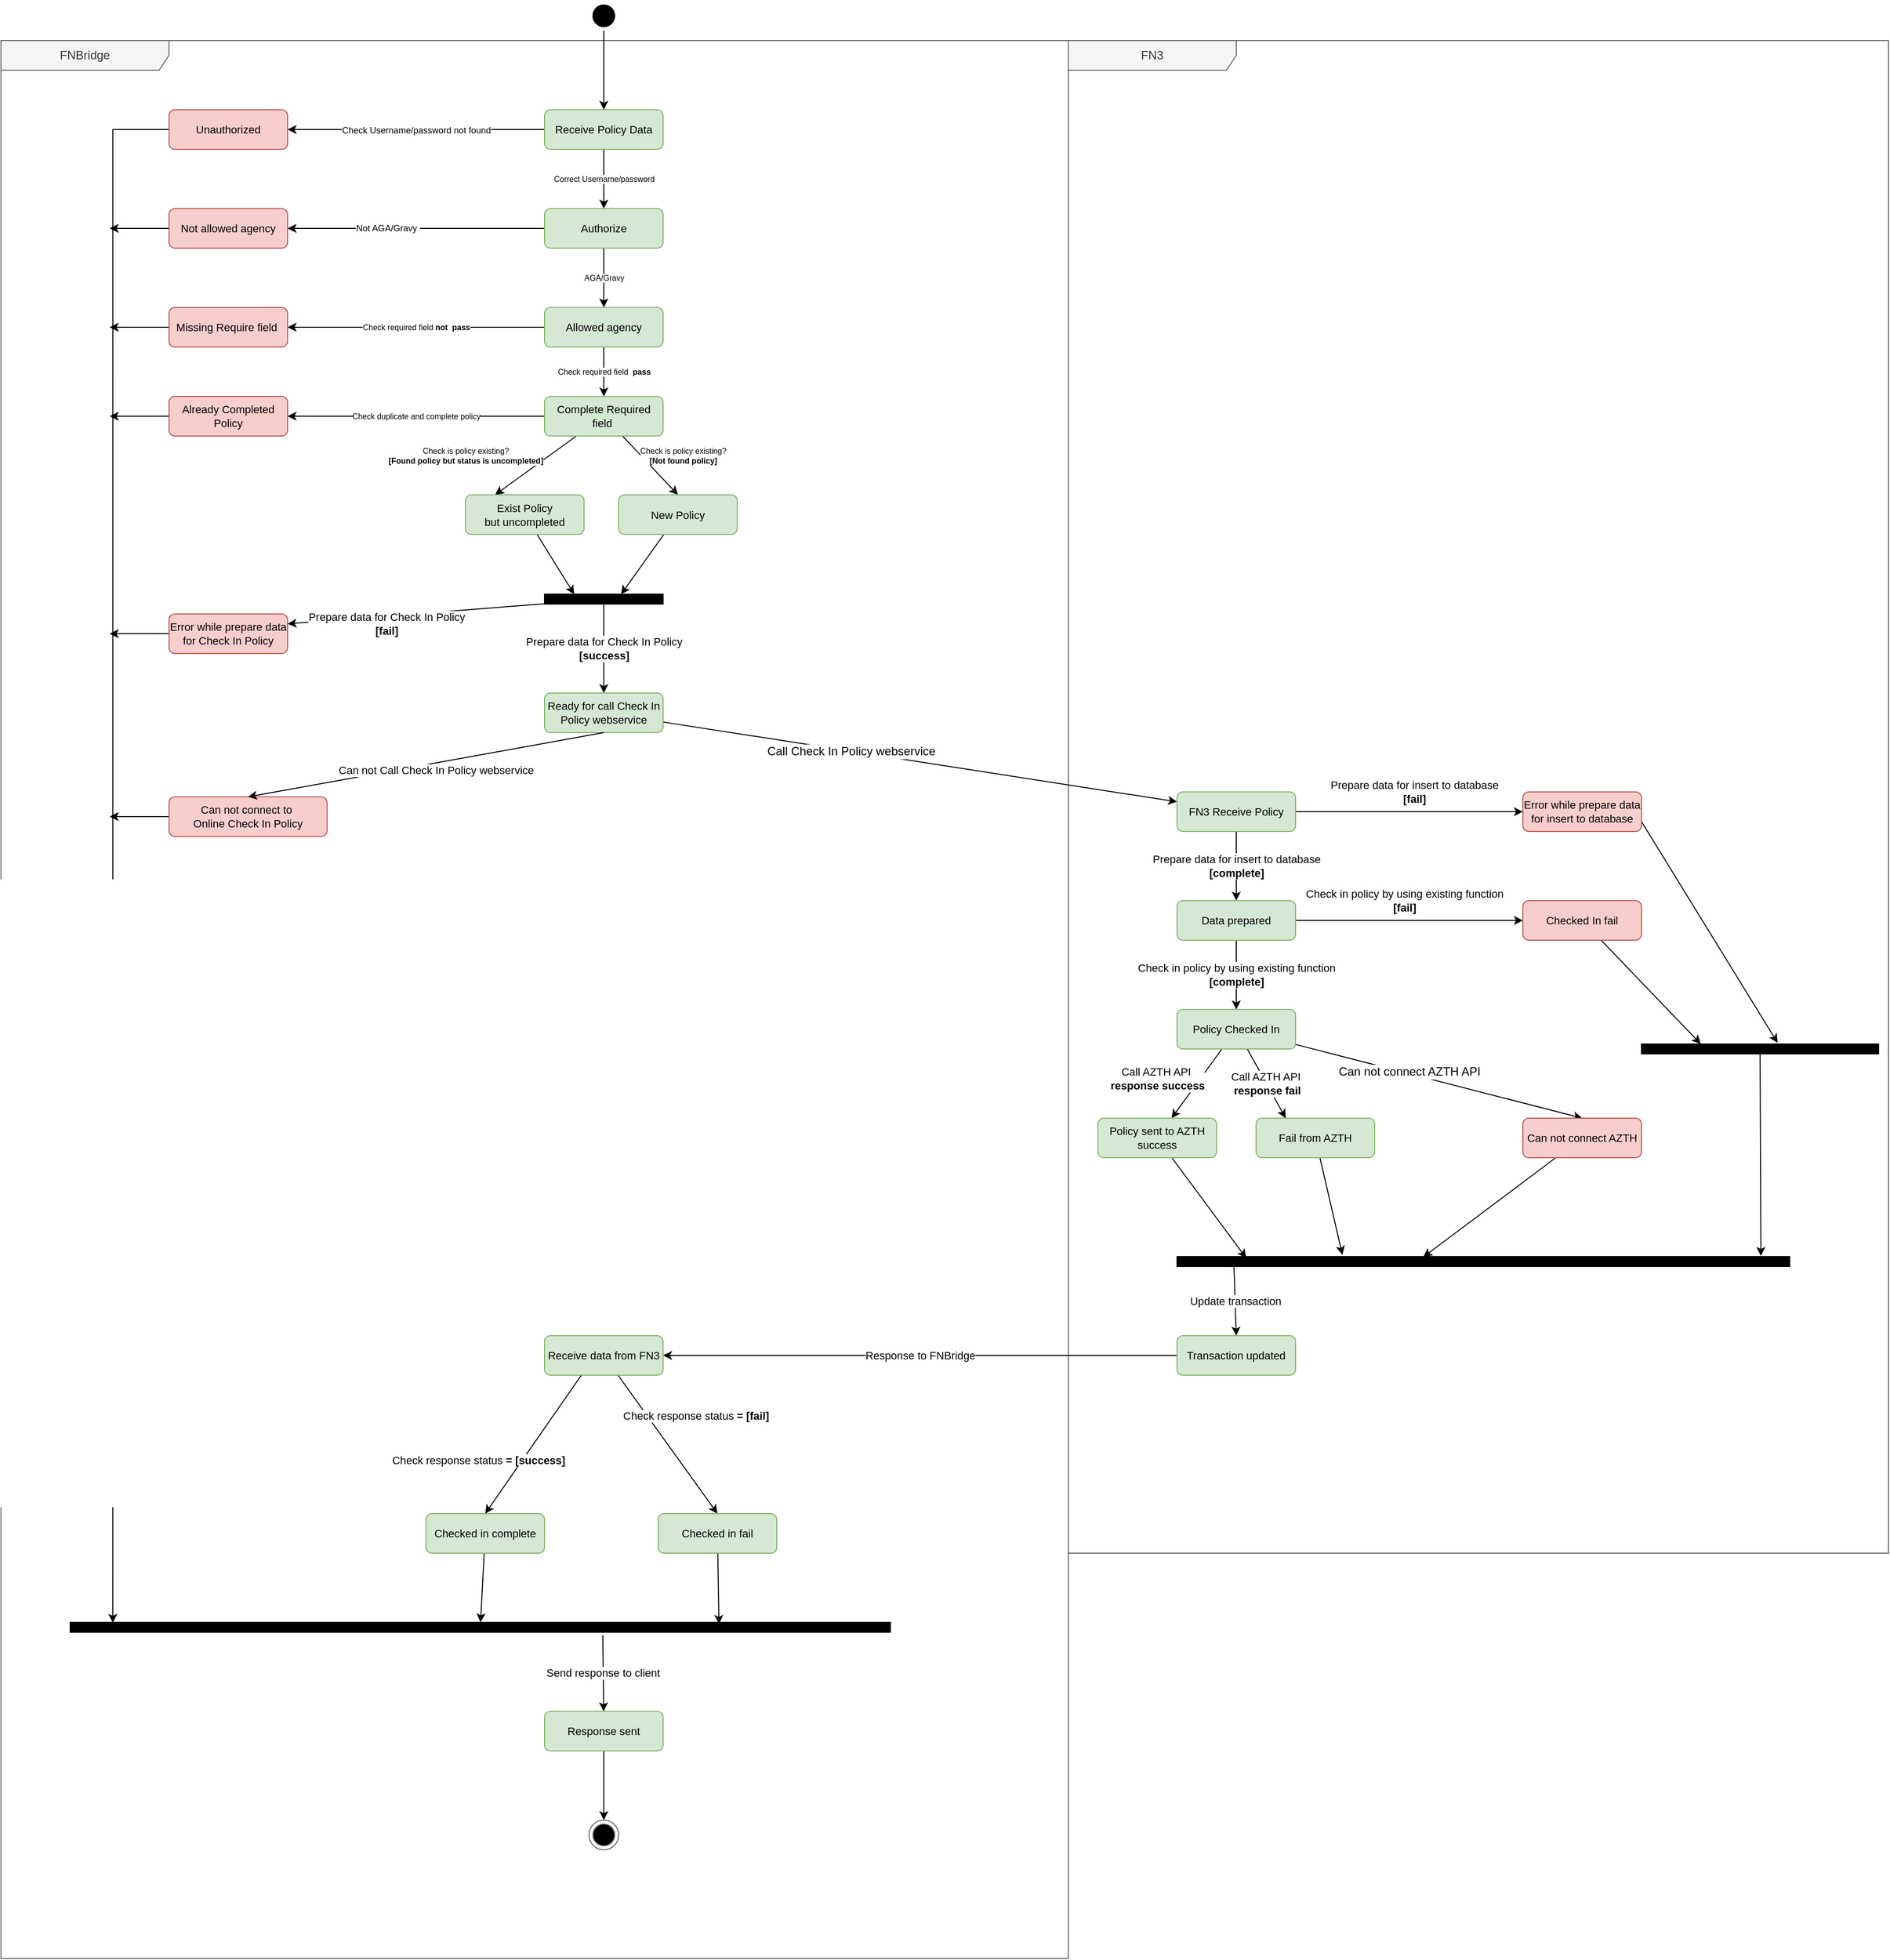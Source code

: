 <mxfile version="10.6.0" type="github"><diagram id="sMCr9nXkibw11Oo0Oi_z" name="Page-1"><mxGraphModel dx="2457" dy="993" grid="1" gridSize="10" guides="1" tooltips="1" connect="1" arrows="1" fold="1" page="1" pageScale="1" pageWidth="850" pageHeight="1100" math="0" shadow="0"><root><mxCell id="0"/><mxCell id="1" parent="0"/><mxCell id="8YML9WY5gJOUzMFepSNd-34" value="FN3" style="shape=umlFrame;whiteSpace=wrap;html=1;width=170;height=30;fillColor=#f5f5f5;strokeColor=#666666;fontColor=#333333;" vertex="1" parent="1"><mxGeometry x="850" y="90" width="830" height="1530" as="geometry"/></mxCell><mxCell id="8YML9WY5gJOUzMFepSNd-9" value="FNBridge" style="shape=umlFrame;whiteSpace=wrap;html=1;width=170;height=30;fillColor=#f5f5f5;strokeColor=#666666;fontColor=#333333;" vertex="1" parent="1"><mxGeometry x="-230" y="90" width="1080" height="1940" as="geometry"/></mxCell><mxCell id="etkM9OLkd7ppTOFoVHVF-16" style="edgeStyle=orthogonalEdgeStyle;rounded=0;orthogonalLoop=1;jettySize=auto;html=1;strokeColor=#000000;fontSize=8;" parent="1" source="etkM9OLkd7ppTOFoVHVF-1" target="etkM9OLkd7ppTOFoVHVF-3" edge="1"><mxGeometry relative="1" as="geometry"/></mxCell><mxCell id="etkM9OLkd7ppTOFoVHVF-1" value="" style="ellipse;html=1;shape=startState;fillColor=#000000;strokeColor=#000000;fontColor=#333333;" parent="1" vertex="1"><mxGeometry x="365" y="50" width="30" height="30" as="geometry"/></mxCell><mxCell id="etkM9OLkd7ppTOFoVHVF-6" value="&lt;font style=&quot;font-size: 9px&quot;&gt;Check Username/password not found&lt;/font&gt;" style="edgeStyle=orthogonalEdgeStyle;rounded=0;orthogonalLoop=1;jettySize=auto;html=1;entryX=1;entryY=0.5;entryDx=0;entryDy=0;strokeColor=#000000;" parent="1" source="etkM9OLkd7ppTOFoVHVF-3" target="etkM9OLkd7ppTOFoVHVF-5" edge="1"><mxGeometry relative="1" as="geometry"/></mxCell><mxCell id="etkM9OLkd7ppTOFoVHVF-15" value="&lt;span&gt;Correct Username/password&lt;/span&gt;" style="edgeStyle=orthogonalEdgeStyle;rounded=0;orthogonalLoop=1;jettySize=auto;html=1;entryX=0.5;entryY=0;entryDx=0;entryDy=0;strokeColor=#000000;fontSize=8;" parent="1" source="etkM9OLkd7ppTOFoVHVF-3" target="etkM9OLkd7ppTOFoVHVF-4" edge="1"><mxGeometry relative="1" as="geometry"/></mxCell><mxCell id="etkM9OLkd7ppTOFoVHVF-3" value="Receive Policy Data" style="rounded=1;whiteSpace=wrap;html=1;strokeColor=#82b366;fillColor=#d5e8d4;fontSize=11;" parent="1" vertex="1"><mxGeometry x="320" y="160" width="120" height="40" as="geometry"/></mxCell><mxCell id="etkM9OLkd7ppTOFoVHVF-8" style="edgeStyle=orthogonalEdgeStyle;rounded=0;orthogonalLoop=1;jettySize=auto;html=1;entryX=1;entryY=0.5;entryDx=0;entryDy=0;strokeColor=#000000;" parent="1" source="etkM9OLkd7ppTOFoVHVF-4" target="etkM9OLkd7ppTOFoVHVF-7" edge="1"><mxGeometry relative="1" as="geometry"/></mxCell><mxCell id="etkM9OLkd7ppTOFoVHVF-9" value="&lt;font style=&quot;font-size: 9px&quot;&gt;Not AGA/Gravy&amp;nbsp;&lt;/font&gt;" style="text;html=1;resizable=0;points=[];align=center;verticalAlign=middle;labelBackgroundColor=#ffffff;fontSize=8;" parent="etkM9OLkd7ppTOFoVHVF-8" vertex="1" connectable="0"><mxGeometry x="-0.002" y="-32" relative="1" as="geometry"><mxPoint x="-30" y="32" as="offset"/></mxGeometry></mxCell><mxCell id="etkM9OLkd7ppTOFoVHVF-11" value="&lt;span&gt;AGA/Gravy&lt;/span&gt;" style="edgeStyle=orthogonalEdgeStyle;rounded=0;orthogonalLoop=1;jettySize=auto;html=1;strokeColor=#000000;fontSize=8;" parent="1" source="etkM9OLkd7ppTOFoVHVF-4" target="etkM9OLkd7ppTOFoVHVF-10" edge="1"><mxGeometry relative="1" as="geometry"/></mxCell><mxCell id="etkM9OLkd7ppTOFoVHVF-4" value="Authorize" style="rounded=1;whiteSpace=wrap;html=1;strokeColor=#82b366;fillColor=#d5e8d4;fontSize=11;" parent="1" vertex="1"><mxGeometry x="320" y="260" width="120" height="40" as="geometry"/></mxCell><mxCell id="8YML9WY5gJOUzMFepSNd-60" style="edgeStyle=orthogonalEdgeStyle;rounded=0;orthogonalLoop=1;jettySize=auto;html=1;entryX=0.052;entryY=0.045;entryDx=0;entryDy=0;entryPerimeter=0;" edge="1" parent="1" source="etkM9OLkd7ppTOFoVHVF-5" target="8YML9WY5gJOUzMFepSNd-26"><mxGeometry relative="1" as="geometry"><Array as="points"><mxPoint x="-117" y="180"/></Array></mxGeometry></mxCell><mxCell id="etkM9OLkd7ppTOFoVHVF-5" value="Unauthorized" style="rounded=1;whiteSpace=wrap;html=1;strokeColor=#b85450;fillColor=#f8cecc;fontSize=11;" parent="1" vertex="1"><mxGeometry x="-60" y="160" width="120" height="40" as="geometry"/></mxCell><mxCell id="8YML9WY5gJOUzMFepSNd-61" style="edgeStyle=orthogonalEdgeStyle;rounded=0;orthogonalLoop=1;jettySize=auto;html=1;" edge="1" parent="1" source="etkM9OLkd7ppTOFoVHVF-7"><mxGeometry relative="1" as="geometry"><mxPoint x="-120" y="280" as="targetPoint"/></mxGeometry></mxCell><mxCell id="etkM9OLkd7ppTOFoVHVF-7" value="Not allowed agency" style="rounded=1;whiteSpace=wrap;html=1;strokeColor=#b85450;fillColor=#f8cecc;fontSize=11;" parent="1" vertex="1"><mxGeometry x="-60" y="260" width="120" height="40" as="geometry"/></mxCell><mxCell id="etkM9OLkd7ppTOFoVHVF-19" value="Check required field &lt;b&gt;not&amp;nbsp; pass&lt;/b&gt;" style="edgeStyle=orthogonalEdgeStyle;rounded=0;orthogonalLoop=1;jettySize=auto;html=1;entryX=1;entryY=0.5;entryDx=0;entryDy=0;strokeColor=#000000;fontSize=8;" parent="1" source="etkM9OLkd7ppTOFoVHVF-10" target="etkM9OLkd7ppTOFoVHVF-17" edge="1"><mxGeometry relative="1" as="geometry"/></mxCell><mxCell id="etkM9OLkd7ppTOFoVHVF-20" value="Check required field&amp;nbsp; &lt;b&gt;pass&lt;/b&gt;" style="edgeStyle=orthogonalEdgeStyle;rounded=0;orthogonalLoop=1;jettySize=auto;html=1;entryX=0.5;entryY=0;entryDx=0;entryDy=0;strokeColor=#000000;fontSize=8;" parent="1" source="etkM9OLkd7ppTOFoVHVF-10" target="etkM9OLkd7ppTOFoVHVF-18" edge="1"><mxGeometry relative="1" as="geometry"/></mxCell><mxCell id="etkM9OLkd7ppTOFoVHVF-10" value="&lt;span style=&quot;font-size: 11px;&quot;&gt;Allowed agency&lt;/span&gt;" style="rounded=1;whiteSpace=wrap;html=1;strokeColor=#82b366;fillColor=#d5e8d4;fontSize=11;" parent="1" vertex="1"><mxGeometry x="320" y="360" width="120" height="40" as="geometry"/></mxCell><mxCell id="8YML9WY5gJOUzMFepSNd-62" style="edgeStyle=orthogonalEdgeStyle;rounded=0;orthogonalLoop=1;jettySize=auto;html=1;" edge="1" parent="1" source="etkM9OLkd7ppTOFoVHVF-17"><mxGeometry relative="1" as="geometry"><mxPoint x="-120" y="380" as="targetPoint"/></mxGeometry></mxCell><mxCell id="etkM9OLkd7ppTOFoVHVF-17" value="Missing Require field&amp;nbsp;" style="rounded=1;whiteSpace=wrap;html=1;strokeColor=#b85450;fillColor=#f8cecc;fontSize=11;" parent="1" vertex="1"><mxGeometry x="-60" y="360" width="120" height="40" as="geometry"/></mxCell><mxCell id="etkM9OLkd7ppTOFoVHVF-24" value="Check duplicate and complete policy" style="edgeStyle=orthogonalEdgeStyle;rounded=0;orthogonalLoop=1;jettySize=auto;html=1;entryX=1;entryY=0.5;entryDx=0;entryDy=0;strokeColor=#000000;fontSize=8;" parent="1" source="etkM9OLkd7ppTOFoVHVF-18" target="etkM9OLkd7ppTOFoVHVF-23" edge="1"><mxGeometry relative="1" as="geometry"/></mxCell><mxCell id="etkM9OLkd7ppTOFoVHVF-25" value="Check is policy existing?&lt;br&gt;&lt;b&gt;[Found policy but status is uncompleted]&lt;/b&gt;" style="rounded=0;orthogonalLoop=1;jettySize=auto;html=1;entryX=0.25;entryY=0;entryDx=0;entryDy=0;strokeColor=#000000;fontSize=8;" parent="1" source="etkM9OLkd7ppTOFoVHVF-18" target="etkM9OLkd7ppTOFoVHVF-22" edge="1"><mxGeometry x="1" y="-50" relative="1" as="geometry"><mxPoint x="-1" y="1" as="offset"/></mxGeometry></mxCell><mxCell id="etkM9OLkd7ppTOFoVHVF-26" style="rounded=0;orthogonalLoop=1;jettySize=auto;html=1;entryX=0.5;entryY=0;entryDx=0;entryDy=0;strokeColor=#000000;fontSize=8;" parent="1" source="etkM9OLkd7ppTOFoVHVF-18" target="etkM9OLkd7ppTOFoVHVF-21" edge="1"><mxGeometry relative="1" as="geometry"/></mxCell><mxCell id="etkM9OLkd7ppTOFoVHVF-27" value="Check is policy existing?&lt;br&gt;&lt;b&gt;[Not found policy]&lt;/b&gt;" style="text;html=1;resizable=0;points=[];align=center;verticalAlign=middle;labelBackgroundColor=#ffffff;fontSize=8;" parent="etkM9OLkd7ppTOFoVHVF-26" vertex="1" connectable="0"><mxGeometry x="-0.576" y="15" relative="1" as="geometry"><mxPoint x="38" y="17.5" as="offset"/></mxGeometry></mxCell><mxCell id="etkM9OLkd7ppTOFoVHVF-18" value="&lt;span style=&quot;font-size: 11px;&quot;&gt;Complete Required field&amp;nbsp;&lt;/span&gt;" style="rounded=1;whiteSpace=wrap;html=1;strokeColor=#82b366;fillColor=#d5e8d4;fontSize=11;" parent="1" vertex="1"><mxGeometry x="320" y="450" width="120" height="40" as="geometry"/></mxCell><mxCell id="8YML9WY5gJOUzMFepSNd-4" style="edgeStyle=none;rounded=0;orthogonalLoop=1;jettySize=auto;html=1;entryX=0.646;entryY=0.014;entryDx=0;entryDy=0;entryPerimeter=0;" edge="1" parent="1" source="etkM9OLkd7ppTOFoVHVF-21" target="8YML9WY5gJOUzMFepSNd-2"><mxGeometry relative="1" as="geometry"/></mxCell><mxCell id="etkM9OLkd7ppTOFoVHVF-21" value="&lt;span style=&quot;font-size: 11px;&quot;&gt;New Policy&lt;/span&gt;" style="rounded=1;whiteSpace=wrap;html=1;strokeColor=#82b366;fillColor=#d5e8d4;fontSize=11;" parent="1" vertex="1"><mxGeometry x="395" y="549.5" width="120" height="40" as="geometry"/></mxCell><mxCell id="8YML9WY5gJOUzMFepSNd-3" style="edgeStyle=none;rounded=0;orthogonalLoop=1;jettySize=auto;html=1;entryX=0.25;entryY=0;entryDx=0;entryDy=0;" edge="1" parent="1" source="etkM9OLkd7ppTOFoVHVF-22" target="8YML9WY5gJOUzMFepSNd-2"><mxGeometry relative="1" as="geometry"/></mxCell><mxCell id="etkM9OLkd7ppTOFoVHVF-22" value="&lt;span style=&quot;font-size: 11px;&quot;&gt;Exist Policy but&amp;nbsp;&lt;/span&gt;uncompleted" style="rounded=1;whiteSpace=wrap;html=1;strokeColor=#82b366;fillColor=#d5e8d4;fontSize=11;" parent="1" vertex="1"><mxGeometry x="240" y="549.5" width="120" height="40" as="geometry"/></mxCell><mxCell id="8YML9WY5gJOUzMFepSNd-63" style="edgeStyle=orthogonalEdgeStyle;rounded=0;orthogonalLoop=1;jettySize=auto;html=1;" edge="1" parent="1" source="etkM9OLkd7ppTOFoVHVF-23"><mxGeometry relative="1" as="geometry"><mxPoint x="-120" y="470" as="targetPoint"/></mxGeometry></mxCell><mxCell id="etkM9OLkd7ppTOFoVHVF-23" value="Already Completed Policy" style="rounded=1;whiteSpace=wrap;html=1;strokeColor=#b85450;fillColor=#f8cecc;fontSize=11;" parent="1" vertex="1"><mxGeometry x="-60" y="450" width="120" height="40" as="geometry"/></mxCell><mxCell id="8YML9WY5gJOUzMFepSNd-64" style="edgeStyle=orthogonalEdgeStyle;rounded=0;orthogonalLoop=1;jettySize=auto;html=1;" edge="1" parent="1" source="8YML9WY5gJOUzMFepSNd-1"><mxGeometry relative="1" as="geometry"><mxPoint x="-120" y="690" as="targetPoint"/></mxGeometry></mxCell><mxCell id="8YML9WY5gJOUzMFepSNd-1" value="Error while prepare data for Check In Policy" style="rounded=1;whiteSpace=wrap;html=1;strokeColor=#b85450;fillColor=#f8cecc;fontSize=11;" vertex="1" parent="1"><mxGeometry x="-60" y="670" width="120" height="40" as="geometry"/></mxCell><mxCell id="8YML9WY5gJOUzMFepSNd-5" value="Prepare data for Check In Policy&lt;br&gt;&lt;b&gt;[fail]&lt;/b&gt;" style="edgeStyle=none;rounded=0;orthogonalLoop=1;jettySize=auto;html=1;" edge="1" parent="1" source="8YML9WY5gJOUzMFepSNd-2"><mxGeometry x="0.235" y="8" relative="1" as="geometry"><mxPoint x="60" y="680" as="targetPoint"/><mxPoint as="offset"/></mxGeometry></mxCell><mxCell id="8YML9WY5gJOUzMFepSNd-7" value="&lt;span&gt;Prepare data for Check In Policy&lt;br&gt;&lt;b&gt;[success]&lt;/b&gt;&lt;br&gt;&lt;/span&gt;" style="edgeStyle=none;rounded=0;orthogonalLoop=1;jettySize=auto;html=1;entryX=0.5;entryY=0;entryDx=0;entryDy=0;" edge="1" parent="1" source="8YML9WY5gJOUzMFepSNd-2" target="8YML9WY5gJOUzMFepSNd-6"><mxGeometry relative="1" as="geometry"/></mxCell><mxCell id="8YML9WY5gJOUzMFepSNd-2" value="" style="rounded=0;whiteSpace=wrap;html=1;fillColor=#000000;" vertex="1" parent="1"><mxGeometry x="320" y="650" width="120" height="10" as="geometry"/></mxCell><mxCell id="8YML9WY5gJOUzMFepSNd-12" value="Check response status&lt;b&gt; = [success]&lt;/b&gt;&lt;br&gt;" style="edgeStyle=none;rounded=0;orthogonalLoop=1;jettySize=auto;html=1;entryX=0.5;entryY=0;entryDx=0;entryDy=0;exitX=0.314;exitY=0.984;exitDx=0;exitDy=0;exitPerimeter=0;" edge="1" parent="1" source="8YML9WY5gJOUzMFepSNd-51" target="8YML9WY5gJOUzMFepSNd-20"><mxGeometry x="0.532" y="-37" relative="1" as="geometry"><mxPoint x="10" y="1040" as="sourcePoint"/><mxPoint x="340" y="920" as="targetPoint"/><mxPoint as="offset"/></mxGeometry></mxCell><mxCell id="8YML9WY5gJOUzMFepSNd-22" value="Check&amp;nbsp;response status&lt;b&gt;&amp;nbsp;= [fail]&lt;/b&gt;" style="edgeStyle=none;rounded=0;orthogonalLoop=1;jettySize=auto;html=1;entryX=0.5;entryY=0;entryDx=0;entryDy=0;" edge="1" parent="1" source="8YML9WY5gJOUzMFepSNd-51" target="8YML9WY5gJOUzMFepSNd-21"><mxGeometry x="-0.077" y="40" relative="1" as="geometry"><mxPoint as="offset"/></mxGeometry></mxCell><mxCell id="8YML9WY5gJOUzMFepSNd-35" style="edgeStyle=none;rounded=0;orthogonalLoop=1;jettySize=auto;html=1;entryX=0;entryY=0.25;entryDx=0;entryDy=0;" edge="1" parent="1" source="8YML9WY5gJOUzMFepSNd-6" target="8YML9WY5gJOUzMFepSNd-10"><mxGeometry relative="1" as="geometry"/></mxCell><mxCell id="8YML9WY5gJOUzMFepSNd-55" value="&lt;span&gt;Call Check In Policy webservice&lt;/span&gt;" style="text;html=1;resizable=0;points=[];align=center;verticalAlign=middle;labelBackgroundColor=#ffffff;" vertex="1" connectable="0" parent="8YML9WY5gJOUzMFepSNd-35"><mxGeometry x="-0.27" relative="1" as="geometry"><mxPoint as="offset"/></mxGeometry></mxCell><mxCell id="8YML9WY5gJOUzMFepSNd-6" value="&lt;span style=&quot;font-size: 11px&quot;&gt;Ready for call Check In Policy webservice&lt;/span&gt;" style="rounded=1;whiteSpace=wrap;html=1;strokeColor=#82b366;fillColor=#d5e8d4;fontSize=11;" vertex="1" parent="1"><mxGeometry x="320" y="750" width="120" height="40" as="geometry"/></mxCell><mxCell id="8YML9WY5gJOUzMFepSNd-13" value="Prepare data for insert to database&lt;br&gt;&lt;b&gt;[complete]&lt;/b&gt;&lt;br&gt;" style="edgeStyle=none;rounded=0;orthogonalLoop=1;jettySize=auto;html=1;entryX=0.5;entryY=0;entryDx=0;entryDy=0;" edge="1" parent="1" source="8YML9WY5gJOUzMFepSNd-10" target="8YML9WY5gJOUzMFepSNd-11"><mxGeometry relative="1" as="geometry"/></mxCell><mxCell id="8YML9WY5gJOUzMFepSNd-15" value="Prepare data for insert to database&lt;br&gt;&lt;b&gt;[fail]&lt;/b&gt;&lt;br&gt;" style="edgeStyle=none;rounded=0;orthogonalLoop=1;jettySize=auto;html=1;entryX=0;entryY=0.5;entryDx=0;entryDy=0;" edge="1" parent="1" source="8YML9WY5gJOUzMFepSNd-10" target="8YML9WY5gJOUzMFepSNd-14"><mxGeometry x="0.043" y="20" relative="1" as="geometry"><mxPoint as="offset"/></mxGeometry></mxCell><mxCell id="8YML9WY5gJOUzMFepSNd-10" value="&lt;span style=&quot;font-size: 11px&quot;&gt;FN3 Receive Policy&lt;/span&gt;" style="rounded=1;whiteSpace=wrap;html=1;strokeColor=#82b366;fillColor=#d5e8d4;fontSize=11;" vertex="1" parent="1"><mxGeometry x="960" y="850" width="120" height="40" as="geometry"/></mxCell><mxCell id="8YML9WY5gJOUzMFepSNd-17" value="Check in policy by using existing function&lt;br&gt;&lt;b&gt;[complete]&lt;/b&gt;&lt;br&gt;" style="edgeStyle=none;rounded=0;orthogonalLoop=1;jettySize=auto;html=1;entryX=0.5;entryY=0;entryDx=0;entryDy=0;" edge="1" parent="1" source="8YML9WY5gJOUzMFepSNd-11" target="8YML9WY5gJOUzMFepSNd-16"><mxGeometry relative="1" as="geometry"/></mxCell><mxCell id="8YML9WY5gJOUzMFepSNd-19" value="Check in policy by using existing function&lt;br&gt;&lt;b&gt;[fail]&lt;/b&gt;" style="edgeStyle=none;rounded=0;orthogonalLoop=1;jettySize=auto;html=1;entryX=0;entryY=0.5;entryDx=0;entryDy=0;" edge="1" parent="1" source="8YML9WY5gJOUzMFepSNd-11" target="8YML9WY5gJOUzMFepSNd-18"><mxGeometry x="-0.044" y="20" relative="1" as="geometry"><mxPoint as="offset"/></mxGeometry></mxCell><mxCell id="8YML9WY5gJOUzMFepSNd-11" value="&lt;span style=&quot;font-size: 11px&quot;&gt;Data prepared&lt;/span&gt;" style="rounded=1;whiteSpace=wrap;html=1;strokeColor=#82b366;fillColor=#d5e8d4;fontSize=11;" vertex="1" parent="1"><mxGeometry x="960" y="960" width="120" height="40" as="geometry"/></mxCell><mxCell id="8YML9WY5gJOUzMFepSNd-58" style="edgeStyle=none;rounded=0;orthogonalLoop=1;jettySize=auto;html=1;entryX=0.574;entryY=-0.121;entryDx=0;entryDy=0;entryPerimeter=0;exitX=1;exitY=0.75;exitDx=0;exitDy=0;" edge="1" parent="1" source="8YML9WY5gJOUzMFepSNd-14" target="8YML9WY5gJOUzMFepSNd-56"><mxGeometry relative="1" as="geometry"/></mxCell><mxCell id="8YML9WY5gJOUzMFepSNd-14" value="Error while prepare data for&amp;nbsp;&lt;span&gt;insert to database&lt;/span&gt;" style="rounded=1;whiteSpace=wrap;html=1;strokeColor=#b85450;fillColor=#f8cecc;fontSize=11;" vertex="1" parent="1"><mxGeometry x="1310" y="850" width="120" height="40" as="geometry"/></mxCell><mxCell id="8YML9WY5gJOUzMFepSNd-37" value="Call AZTH API&amp;nbsp;&lt;br&gt;&lt;b&gt;response success&lt;/b&gt;&lt;br&gt;" style="edgeStyle=none;rounded=0;orthogonalLoop=1;jettySize=auto;html=1;" edge="1" parent="1" source="8YML9WY5gJOUzMFepSNd-16" target="8YML9WY5gJOUzMFepSNd-36"><mxGeometry x="0.45" y="-35" relative="1" as="geometry"><mxPoint as="offset"/></mxGeometry></mxCell><mxCell id="8YML9WY5gJOUzMFepSNd-39" value="Call AZTH API&amp;nbsp;&lt;br&gt;&lt;b&gt;response fail&lt;/b&gt;" style="edgeStyle=none;rounded=0;orthogonalLoop=1;jettySize=auto;html=1;entryX=0.25;entryY=0;entryDx=0;entryDy=0;" edge="1" parent="1" source="8YML9WY5gJOUzMFepSNd-16" target="8YML9WY5gJOUzMFepSNd-38"><mxGeometry relative="1" as="geometry"/></mxCell><mxCell id="8YML9WY5gJOUzMFepSNd-42" style="edgeStyle=none;rounded=0;orthogonalLoop=1;jettySize=auto;html=1;entryX=0.5;entryY=0;entryDx=0;entryDy=0;" edge="1" parent="1" source="8YML9WY5gJOUzMFepSNd-16" target="8YML9WY5gJOUzMFepSNd-41"><mxGeometry relative="1" as="geometry"/></mxCell><mxCell id="8YML9WY5gJOUzMFepSNd-43" value="Can not connect AZTH API" style="text;html=1;resizable=0;points=[];align=center;verticalAlign=middle;labelBackgroundColor=#ffffff;" vertex="1" connectable="0" parent="8YML9WY5gJOUzMFepSNd-42"><mxGeometry x="-0.211" y="2" relative="1" as="geometry"><mxPoint as="offset"/></mxGeometry></mxCell><mxCell id="8YML9WY5gJOUzMFepSNd-16" value="Policy Checked In" style="rounded=1;whiteSpace=wrap;html=1;strokeColor=#82b366;fillColor=#d5e8d4;fontSize=11;" vertex="1" parent="1"><mxGeometry x="960" y="1070" width="120" height="40" as="geometry"/></mxCell><mxCell id="8YML9WY5gJOUzMFepSNd-57" style="edgeStyle=none;rounded=0;orthogonalLoop=1;jettySize=auto;html=1;entryX=0.25;entryY=0;entryDx=0;entryDy=0;" edge="1" parent="1" source="8YML9WY5gJOUzMFepSNd-18" target="8YML9WY5gJOUzMFepSNd-56"><mxGeometry relative="1" as="geometry"/></mxCell><mxCell id="8YML9WY5gJOUzMFepSNd-18" value="Checked In fail&lt;br&gt;" style="rounded=1;whiteSpace=wrap;html=1;strokeColor=#b85450;fillColor=#f8cecc;fontSize=11;" vertex="1" parent="1"><mxGeometry x="1310" y="960" width="120" height="40" as="geometry"/></mxCell><mxCell id="8YML9WY5gJOUzMFepSNd-27" style="edgeStyle=none;rounded=0;orthogonalLoop=1;jettySize=auto;html=1;" edge="1" parent="1" source="8YML9WY5gJOUzMFepSNd-20" target="8YML9WY5gJOUzMFepSNd-26"><mxGeometry relative="1" as="geometry"/></mxCell><mxCell id="8YML9WY5gJOUzMFepSNd-20" value="&lt;span style=&quot;font-size: 11px&quot;&gt;Checked in complete&lt;/span&gt;" style="rounded=1;whiteSpace=wrap;html=1;strokeColor=#82b366;fillColor=#d5e8d4;fontSize=11;" vertex="1" parent="1"><mxGeometry x="200" y="1580" width="120" height="40" as="geometry"/></mxCell><mxCell id="8YML9WY5gJOUzMFepSNd-28" style="edgeStyle=none;rounded=0;orthogonalLoop=1;jettySize=auto;html=1;entryX=0.791;entryY=0.157;entryDx=0;entryDy=0;entryPerimeter=0;" edge="1" parent="1" source="8YML9WY5gJOUzMFepSNd-21" target="8YML9WY5gJOUzMFepSNd-26"><mxGeometry relative="1" as="geometry"/></mxCell><mxCell id="8YML9WY5gJOUzMFepSNd-21" value="Checked in fail&lt;br&gt;" style="rounded=1;whiteSpace=wrap;html=1;strokeColor=#82b366;fillColor=#d5e8d4;fontSize=11;" vertex="1" parent="1"><mxGeometry x="435" y="1580" width="120" height="40" as="geometry"/></mxCell><mxCell id="8YML9WY5gJOUzMFepSNd-65" style="edgeStyle=orthogonalEdgeStyle;rounded=0;orthogonalLoop=1;jettySize=auto;html=1;" edge="1" parent="1" source="8YML9WY5gJOUzMFepSNd-23"><mxGeometry relative="1" as="geometry"><mxPoint x="-120" y="875" as="targetPoint"/></mxGeometry></mxCell><mxCell id="8YML9WY5gJOUzMFepSNd-23" value="Can not connect to&amp;nbsp;&lt;br&gt;&lt;span&gt;Online Check In Policy&lt;/span&gt;&lt;br&gt;" style="rounded=1;whiteSpace=wrap;html=1;strokeColor=#b85450;fillColor=#f8cecc;fontSize=11;" vertex="1" parent="1"><mxGeometry x="-60" y="855" width="160" height="40" as="geometry"/></mxCell><mxCell id="8YML9WY5gJOUzMFepSNd-31" value="Send response to client" style="edgeStyle=none;rounded=0;orthogonalLoop=1;jettySize=auto;html=1;" edge="1" parent="1" target="8YML9WY5gJOUzMFepSNd-30"><mxGeometry relative="1" as="geometry"><mxPoint x="379" y="1703" as="sourcePoint"/></mxGeometry></mxCell><mxCell id="8YML9WY5gJOUzMFepSNd-26" value="" style="rounded=0;whiteSpace=wrap;html=1;fillColor=#000000;" vertex="1" parent="1"><mxGeometry x="-160" y="1690" width="830" height="10" as="geometry"/></mxCell><mxCell id="8YML9WY5gJOUzMFepSNd-33" style="edgeStyle=none;rounded=0;orthogonalLoop=1;jettySize=auto;html=1;entryX=0.5;entryY=0;entryDx=0;entryDy=0;" edge="1" parent="1" source="8YML9WY5gJOUzMFepSNd-30" target="8YML9WY5gJOUzMFepSNd-32"><mxGeometry relative="1" as="geometry"/></mxCell><mxCell id="8YML9WY5gJOUzMFepSNd-30" value="Response sent&lt;br&gt;" style="rounded=1;whiteSpace=wrap;html=1;strokeColor=#82b366;fillColor=#d5e8d4;fontSize=11;" vertex="1" parent="1"><mxGeometry x="320" y="1780" width="120" height="40" as="geometry"/></mxCell><mxCell id="8YML9WY5gJOUzMFepSNd-32" value="" style="ellipse;html=1;shape=endState;fillColor=#000000;strokeColor=#666666;fontColor=#333333;" vertex="1" parent="1"><mxGeometry x="365" y="1890" width="30" height="30" as="geometry"/></mxCell><mxCell id="8YML9WY5gJOUzMFepSNd-45" style="edgeStyle=none;rounded=0;orthogonalLoop=1;jettySize=auto;html=1;entryX=0.113;entryY=0.157;entryDx=0;entryDy=0;entryPerimeter=0;" edge="1" parent="1" source="8YML9WY5gJOUzMFepSNd-36" target="8YML9WY5gJOUzMFepSNd-44"><mxGeometry relative="1" as="geometry"/></mxCell><mxCell id="8YML9WY5gJOUzMFepSNd-36" value="Policy sent to AZTH success" style="rounded=1;whiteSpace=wrap;html=1;strokeColor=#82b366;fillColor=#d5e8d4;fontSize=11;" vertex="1" parent="1"><mxGeometry x="880" y="1180" width="120" height="40" as="geometry"/></mxCell><mxCell id="8YML9WY5gJOUzMFepSNd-46" style="edgeStyle=none;rounded=0;orthogonalLoop=1;jettySize=auto;html=1;entryX=0.27;entryY=-0.177;entryDx=0;entryDy=0;entryPerimeter=0;" edge="1" parent="1" source="8YML9WY5gJOUzMFepSNd-38" target="8YML9WY5gJOUzMFepSNd-44"><mxGeometry relative="1" as="geometry"/></mxCell><mxCell id="8YML9WY5gJOUzMFepSNd-38" value="Fail from AZTH" style="rounded=1;whiteSpace=wrap;html=1;strokeColor=#82b366;fillColor=#d5e8d4;fontSize=11;" vertex="1" parent="1"><mxGeometry x="1040" y="1180" width="120" height="40" as="geometry"/></mxCell><mxCell id="8YML9WY5gJOUzMFepSNd-49" style="edgeStyle=none;rounded=0;orthogonalLoop=1;jettySize=auto;html=1;entryX=0.402;entryY=0.045;entryDx=0;entryDy=0;entryPerimeter=0;" edge="1" parent="1" source="8YML9WY5gJOUzMFepSNd-41" target="8YML9WY5gJOUzMFepSNd-44"><mxGeometry relative="1" as="geometry"/></mxCell><mxCell id="8YML9WY5gJOUzMFepSNd-41" value="Can not connect AZTH&lt;br&gt;" style="rounded=1;whiteSpace=wrap;html=1;strokeColor=#b85450;fillColor=#f8cecc;fontSize=11;" vertex="1" parent="1"><mxGeometry x="1310" y="1180" width="120" height="40" as="geometry"/></mxCell><mxCell id="8YML9WY5gJOUzMFepSNd-48" value="Update transaction" style="edgeStyle=none;rounded=0;orthogonalLoop=1;jettySize=auto;html=1;entryX=0.5;entryY=0;entryDx=0;entryDy=0;exitX=0.093;exitY=1.045;exitDx=0;exitDy=0;exitPerimeter=0;" edge="1" parent="1" source="8YML9WY5gJOUzMFepSNd-44" target="8YML9WY5gJOUzMFepSNd-47"><mxGeometry relative="1" as="geometry"/></mxCell><mxCell id="8YML9WY5gJOUzMFepSNd-44" value="" style="rounded=0;whiteSpace=wrap;html=1;fillColor=#000000;" vertex="1" parent="1"><mxGeometry x="960" y="1320" width="620" height="10" as="geometry"/></mxCell><mxCell id="8YML9WY5gJOUzMFepSNd-53" value="Response to FNBridge" style="edgeStyle=none;rounded=0;orthogonalLoop=1;jettySize=auto;html=1;entryX=1;entryY=0.5;entryDx=0;entryDy=0;" edge="1" parent="1" source="8YML9WY5gJOUzMFepSNd-47" target="8YML9WY5gJOUzMFepSNd-51"><mxGeometry relative="1" as="geometry"/></mxCell><mxCell id="8YML9WY5gJOUzMFepSNd-47" value="Transaction updated" style="rounded=1;whiteSpace=wrap;html=1;strokeColor=#82b366;fillColor=#d5e8d4;fontSize=11;" vertex="1" parent="1"><mxGeometry x="960" y="1400" width="120" height="40" as="geometry"/></mxCell><mxCell id="8YML9WY5gJOUzMFepSNd-50" style="edgeStyle=none;rounded=0;orthogonalLoop=1;jettySize=auto;html=1;entryX=1;entryY=0.5;entryDx=0;entryDy=0;" edge="1" parent="1" source="8YML9WY5gJOUzMFepSNd-18" target="8YML9WY5gJOUzMFepSNd-18"><mxGeometry relative="1" as="geometry"/></mxCell><mxCell id="8YML9WY5gJOUzMFepSNd-51" value="Receive data from FN3" style="rounded=1;whiteSpace=wrap;html=1;strokeColor=#82b366;fillColor=#d5e8d4;fontSize=11;" vertex="1" parent="1"><mxGeometry x="320" y="1400" width="120" height="40" as="geometry"/></mxCell><mxCell id="8YML9WY5gJOUzMFepSNd-52" value="Can not&amp;nbsp;&lt;span&gt;Call Check In Policy webservice&lt;/span&gt;" style="edgeStyle=none;rounded=0;orthogonalLoop=1;jettySize=auto;html=1;entryX=0.5;entryY=0;entryDx=0;entryDy=0;exitX=0.5;exitY=1;exitDx=0;exitDy=0;" edge="1" parent="1" source="8YML9WY5gJOUzMFepSNd-6" target="8YML9WY5gJOUzMFepSNd-23"><mxGeometry x="-0.05" y="7" relative="1" as="geometry"><mxPoint x="10" y="900" as="sourcePoint"/><mxPoint x="570" y="1655" as="targetPoint"/><mxPoint as="offset"/></mxGeometry></mxCell><mxCell id="8YML9WY5gJOUzMFepSNd-59" style="edgeStyle=none;rounded=0;orthogonalLoop=1;jettySize=auto;html=1;entryX=0.953;entryY=-0.066;entryDx=0;entryDy=0;entryPerimeter=0;" edge="1" parent="1" source="8YML9WY5gJOUzMFepSNd-56" target="8YML9WY5gJOUzMFepSNd-44"><mxGeometry relative="1" as="geometry"/></mxCell><mxCell id="8YML9WY5gJOUzMFepSNd-56" value="" style="rounded=0;whiteSpace=wrap;html=1;fillColor=#000000;" vertex="1" parent="1"><mxGeometry x="1430" y="1105" width="240" height="10" as="geometry"/></mxCell></root></mxGraphModel></diagram></mxfile>
